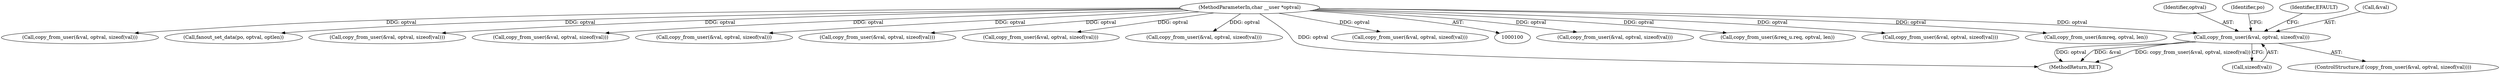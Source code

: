 digraph "0_linux_84ac7260236a49c79eede91617700174c2c19b0c_0@pointer" {
"1000458" [label="(Call,copy_from_user(&val, optval, sizeof(val)))"];
"1000104" [label="(MethodParameterIn,char __user *optval)"];
"1000570" [label="(Call,copy_from_user(&val, optval, sizeof(val)))"];
"1000227" [label="(Call,copy_from_user(&req_u.req, optval, len))"];
"1000258" [label="(Call,copy_from_user(&val, optval, sizeof(val)))"];
"1000161" [label="(Call,copy_from_user(&mreq, optval, len))"];
"1000660" [label="(Call,copy_from_user(&val, optval, sizeof(val)))"];
"1000599" [label="(Call,fanout_set_data(po, optval, optlen))"];
"1000461" [label="(Identifier,optval)"];
"1000469" [label="(Identifier,po)"];
"1000542" [label="(Call,copy_from_user(&val, optval, sizeof(val)))"];
"1000458" [label="(Call,copy_from_user(&val, optval, sizeof(val)))"];
"1000630" [label="(Call,copy_from_user(&val, optval, sizeof(val)))"];
"1000457" [label="(ControlStructure,if (copy_from_user(&val, optval, sizeof(val))))"];
"1000302" [label="(Call,copy_from_user(&val, optval, sizeof(val)))"];
"1000428" [label="(Call,copy_from_user(&val, optval, sizeof(val)))"];
"1000466" [label="(Identifier,EFAULT)"];
"1000398" [label="(Call,copy_from_user(&val, optval, sizeof(val)))"];
"1000355" [label="(Call,copy_from_user(&val, optval, sizeof(val)))"];
"1000683" [label="(MethodReturn,RET)"];
"1000462" [label="(Call,sizeof(val))"];
"1000104" [label="(MethodParameterIn,char __user *optval)"];
"1000512" [label="(Call,copy_from_user(&val, optval, sizeof(val)))"];
"1000459" [label="(Call,&val)"];
"1000458" -> "1000457"  [label="AST: "];
"1000458" -> "1000462"  [label="CFG: "];
"1000459" -> "1000458"  [label="AST: "];
"1000461" -> "1000458"  [label="AST: "];
"1000462" -> "1000458"  [label="AST: "];
"1000466" -> "1000458"  [label="CFG: "];
"1000469" -> "1000458"  [label="CFG: "];
"1000458" -> "1000683"  [label="DDG: optval"];
"1000458" -> "1000683"  [label="DDG: &val"];
"1000458" -> "1000683"  [label="DDG: copy_from_user(&val, optval, sizeof(val))"];
"1000104" -> "1000458"  [label="DDG: optval"];
"1000104" -> "1000100"  [label="AST: "];
"1000104" -> "1000683"  [label="DDG: optval"];
"1000104" -> "1000161"  [label="DDG: optval"];
"1000104" -> "1000227"  [label="DDG: optval"];
"1000104" -> "1000258"  [label="DDG: optval"];
"1000104" -> "1000302"  [label="DDG: optval"];
"1000104" -> "1000355"  [label="DDG: optval"];
"1000104" -> "1000398"  [label="DDG: optval"];
"1000104" -> "1000428"  [label="DDG: optval"];
"1000104" -> "1000512"  [label="DDG: optval"];
"1000104" -> "1000542"  [label="DDG: optval"];
"1000104" -> "1000570"  [label="DDG: optval"];
"1000104" -> "1000599"  [label="DDG: optval"];
"1000104" -> "1000630"  [label="DDG: optval"];
"1000104" -> "1000660"  [label="DDG: optval"];
}
